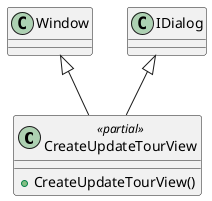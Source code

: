 @startuml
class CreateUpdateTourView <<partial>> {
    + CreateUpdateTourView()
}
Window <|-- CreateUpdateTourView
IDialog <|-- CreateUpdateTourView
@enduml
